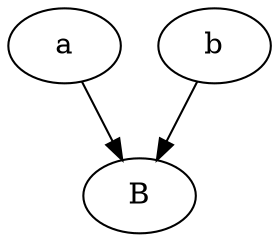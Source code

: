 strict digraph "" {
	a	 [complexity=3,
		importance=0.5,
		rank=0.166666666667];
	B	 [complexity=0,
		importance=0.300000190735,
		rank=0.0];
	a -> B;
	b	 [complexity=3,
		importance=0.5,
		rank=0.166666666667];
	b -> B;
}
